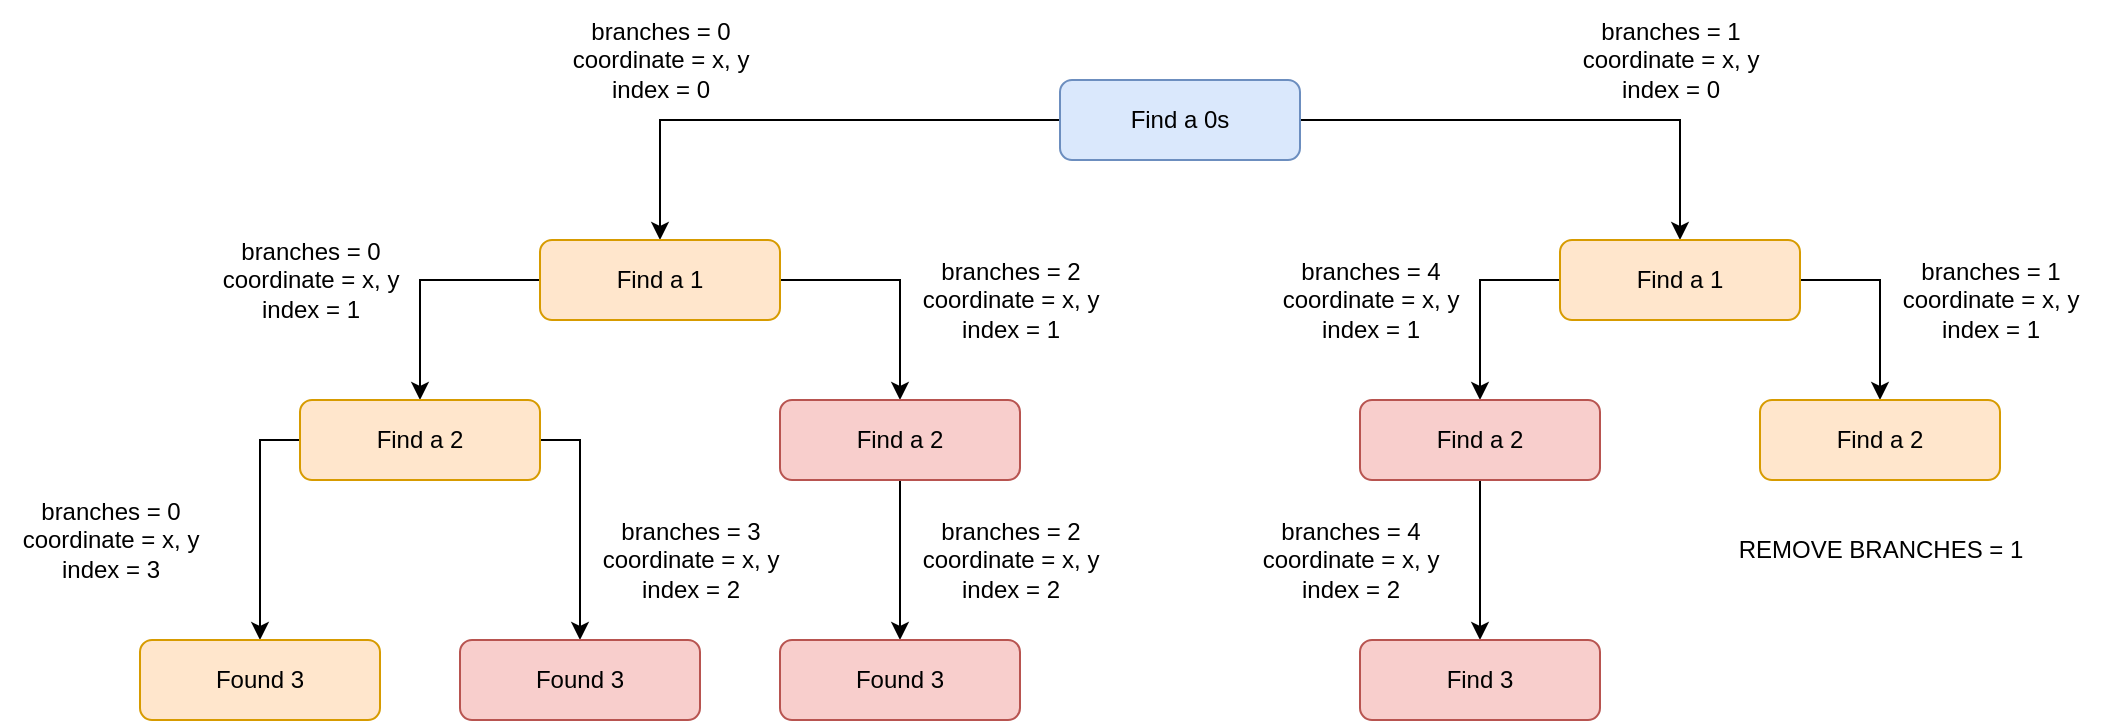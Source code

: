 <mxfile version="24.7.17">
  <diagram name="Page-1" id="pKXaKnD8EQioK-KqYruW">
    <mxGraphModel dx="1434" dy="844" grid="1" gridSize="10" guides="1" tooltips="1" connect="1" arrows="1" fold="1" page="1" pageScale="1" pageWidth="1169" pageHeight="827" math="0" shadow="0">
      <root>
        <mxCell id="0" />
        <mxCell id="1" parent="0" />
        <mxCell id="j78PEXYg0duD83lt7nAl-7" style="edgeStyle=orthogonalEdgeStyle;rounded=0;orthogonalLoop=1;jettySize=auto;html=1;exitX=0;exitY=0.5;exitDx=0;exitDy=0;entryX=0.5;entryY=0;entryDx=0;entryDy=0;" edge="1" parent="1" source="j78PEXYg0duD83lt7nAl-1" target="j78PEXYg0duD83lt7nAl-2">
          <mxGeometry relative="1" as="geometry" />
        </mxCell>
        <mxCell id="j78PEXYg0duD83lt7nAl-8" style="edgeStyle=orthogonalEdgeStyle;rounded=0;orthogonalLoop=1;jettySize=auto;html=1;exitX=1;exitY=0.5;exitDx=0;exitDy=0;entryX=0.5;entryY=0;entryDx=0;entryDy=0;" edge="1" parent="1" source="j78PEXYg0duD83lt7nAl-1" target="j78PEXYg0duD83lt7nAl-4">
          <mxGeometry relative="1" as="geometry" />
        </mxCell>
        <mxCell id="j78PEXYg0duD83lt7nAl-1" value="Find a 0s" style="rounded=1;whiteSpace=wrap;html=1;fillColor=#dae8fc;strokeColor=#6c8ebf;" vertex="1" parent="1">
          <mxGeometry x="540" y="40" width="120" height="40" as="geometry" />
        </mxCell>
        <mxCell id="j78PEXYg0duD83lt7nAl-14" style="edgeStyle=orthogonalEdgeStyle;rounded=0;orthogonalLoop=1;jettySize=auto;html=1;exitX=0;exitY=0.5;exitDx=0;exitDy=0;entryX=0.5;entryY=0;entryDx=0;entryDy=0;" edge="1" parent="1" source="j78PEXYg0duD83lt7nAl-2" target="j78PEXYg0duD83lt7nAl-12">
          <mxGeometry relative="1" as="geometry" />
        </mxCell>
        <mxCell id="j78PEXYg0duD83lt7nAl-15" style="edgeStyle=orthogonalEdgeStyle;rounded=0;orthogonalLoop=1;jettySize=auto;html=1;exitX=1;exitY=0.5;exitDx=0;exitDy=0;entryX=0.5;entryY=0;entryDx=0;entryDy=0;" edge="1" parent="1" source="j78PEXYg0duD83lt7nAl-2" target="j78PEXYg0duD83lt7nAl-13">
          <mxGeometry relative="1" as="geometry" />
        </mxCell>
        <mxCell id="j78PEXYg0duD83lt7nAl-2" value="Find a 1" style="rounded=1;whiteSpace=wrap;html=1;fillColor=#ffe6cc;strokeColor=#d79b00;" vertex="1" parent="1">
          <mxGeometry x="280" y="120" width="120" height="40" as="geometry" />
        </mxCell>
        <mxCell id="j78PEXYg0duD83lt7nAl-19" style="edgeStyle=orthogonalEdgeStyle;rounded=0;orthogonalLoop=1;jettySize=auto;html=1;exitX=0;exitY=0.5;exitDx=0;exitDy=0;entryX=0.5;entryY=0;entryDx=0;entryDy=0;" edge="1" parent="1" source="j78PEXYg0duD83lt7nAl-4" target="j78PEXYg0duD83lt7nAl-17">
          <mxGeometry relative="1" as="geometry" />
        </mxCell>
        <mxCell id="j78PEXYg0duD83lt7nAl-20" style="edgeStyle=orthogonalEdgeStyle;rounded=0;orthogonalLoop=1;jettySize=auto;html=1;exitX=1;exitY=0.5;exitDx=0;exitDy=0;entryX=0.5;entryY=0;entryDx=0;entryDy=0;" edge="1" parent="1" source="j78PEXYg0duD83lt7nAl-4" target="j78PEXYg0duD83lt7nAl-18">
          <mxGeometry relative="1" as="geometry" />
        </mxCell>
        <mxCell id="j78PEXYg0duD83lt7nAl-4" value="Find a 1" style="rounded=1;whiteSpace=wrap;html=1;fillColor=#ffe6cc;strokeColor=#d79b00;" vertex="1" parent="1">
          <mxGeometry x="790" y="120" width="120" height="40" as="geometry" />
        </mxCell>
        <mxCell id="j78PEXYg0duD83lt7nAl-5" value="branches = 1&lt;div&gt;coordinate = x, y&lt;/div&gt;&lt;div&gt;index = 0&lt;/div&gt;" style="text;html=1;align=center;verticalAlign=middle;resizable=0;points=[];autosize=1;strokeColor=none;fillColor=none;" vertex="1" parent="1">
          <mxGeometry x="790" width="110" height="60" as="geometry" />
        </mxCell>
        <mxCell id="j78PEXYg0duD83lt7nAl-33" style="edgeStyle=orthogonalEdgeStyle;rounded=0;orthogonalLoop=1;jettySize=auto;html=1;exitX=0;exitY=0.5;exitDx=0;exitDy=0;entryX=0.5;entryY=0;entryDx=0;entryDy=0;" edge="1" parent="1" source="j78PEXYg0duD83lt7nAl-12" target="j78PEXYg0duD83lt7nAl-23">
          <mxGeometry relative="1" as="geometry" />
        </mxCell>
        <mxCell id="j78PEXYg0duD83lt7nAl-34" style="edgeStyle=orthogonalEdgeStyle;rounded=0;orthogonalLoop=1;jettySize=auto;html=1;exitX=1;exitY=0.5;exitDx=0;exitDy=0;entryX=0.5;entryY=0;entryDx=0;entryDy=0;" edge="1" parent="1" source="j78PEXYg0duD83lt7nAl-12" target="j78PEXYg0duD83lt7nAl-24">
          <mxGeometry relative="1" as="geometry" />
        </mxCell>
        <mxCell id="j78PEXYg0duD83lt7nAl-12" value="Find a 2" style="rounded=1;whiteSpace=wrap;html=1;fillColor=#ffe6cc;strokeColor=#d79b00;" vertex="1" parent="1">
          <mxGeometry x="160" y="200" width="120" height="40" as="geometry" />
        </mxCell>
        <mxCell id="j78PEXYg0duD83lt7nAl-29" style="edgeStyle=orthogonalEdgeStyle;rounded=0;orthogonalLoop=1;jettySize=auto;html=1;exitX=0.5;exitY=1;exitDx=0;exitDy=0;entryX=0.5;entryY=0;entryDx=0;entryDy=0;" edge="1" parent="1" source="j78PEXYg0duD83lt7nAl-13" target="j78PEXYg0duD83lt7nAl-25">
          <mxGeometry relative="1" as="geometry" />
        </mxCell>
        <mxCell id="j78PEXYg0duD83lt7nAl-13" value="Find a 2" style="rounded=1;whiteSpace=wrap;html=1;fillColor=#f8cecc;strokeColor=#b85450;" vertex="1" parent="1">
          <mxGeometry x="400" y="200" width="120" height="40" as="geometry" />
        </mxCell>
        <mxCell id="j78PEXYg0duD83lt7nAl-28" style="edgeStyle=orthogonalEdgeStyle;rounded=0;orthogonalLoop=1;jettySize=auto;html=1;exitX=0.5;exitY=1;exitDx=0;exitDy=0;entryX=0.5;entryY=0;entryDx=0;entryDy=0;" edge="1" parent="1" source="j78PEXYg0duD83lt7nAl-17" target="j78PEXYg0duD83lt7nAl-26">
          <mxGeometry relative="1" as="geometry" />
        </mxCell>
        <mxCell id="j78PEXYg0duD83lt7nAl-17" value="Find a 2" style="rounded=1;whiteSpace=wrap;html=1;fillColor=#f8cecc;strokeColor=#b85450;" vertex="1" parent="1">
          <mxGeometry x="690" y="200" width="120" height="40" as="geometry" />
        </mxCell>
        <mxCell id="j78PEXYg0duD83lt7nAl-18" value="Find a 2" style="rounded=1;whiteSpace=wrap;html=1;fillColor=#ffe6cc;strokeColor=#d79b00;" vertex="1" parent="1">
          <mxGeometry x="890" y="200" width="120" height="40" as="geometry" />
        </mxCell>
        <mxCell id="j78PEXYg0duD83lt7nAl-23" value="Found 3" style="rounded=1;whiteSpace=wrap;html=1;fillColor=#ffe6cc;strokeColor=#d79b00;" vertex="1" parent="1">
          <mxGeometry x="80" y="320" width="120" height="40" as="geometry" />
        </mxCell>
        <mxCell id="j78PEXYg0duD83lt7nAl-24" value="Found 3" style="rounded=1;whiteSpace=wrap;html=1;fillColor=#f8cecc;strokeColor=#b85450;" vertex="1" parent="1">
          <mxGeometry x="240" y="320" width="120" height="40" as="geometry" />
        </mxCell>
        <mxCell id="j78PEXYg0duD83lt7nAl-25" value="Found 3" style="rounded=1;whiteSpace=wrap;html=1;fillColor=#f8cecc;strokeColor=#b85450;" vertex="1" parent="1">
          <mxGeometry x="400" y="320" width="120" height="40" as="geometry" />
        </mxCell>
        <mxCell id="j78PEXYg0duD83lt7nAl-26" value="Find 3" style="rounded=1;whiteSpace=wrap;html=1;fillColor=#f8cecc;strokeColor=#b85450;" vertex="1" parent="1">
          <mxGeometry x="690" y="320" width="120" height="40" as="geometry" />
        </mxCell>
        <mxCell id="j78PEXYg0duD83lt7nAl-31" value="branches = 1&lt;div&gt;coordinate = x, y&lt;/div&gt;&lt;div&gt;index = 1&lt;/div&gt;" style="text;html=1;align=center;verticalAlign=middle;resizable=0;points=[];autosize=1;strokeColor=none;fillColor=none;" vertex="1" parent="1">
          <mxGeometry x="950" y="120" width="110" height="60" as="geometry" />
        </mxCell>
        <mxCell id="j78PEXYg0duD83lt7nAl-32" value="branches = 0&lt;div&gt;coordinate = x, y&lt;/div&gt;&lt;div&gt;index = 0&lt;/div&gt;" style="text;html=1;align=center;verticalAlign=middle;resizable=0;points=[];autosize=1;strokeColor=none;fillColor=none;" vertex="1" parent="1">
          <mxGeometry x="285" width="110" height="60" as="geometry" />
        </mxCell>
        <mxCell id="j78PEXYg0duD83lt7nAl-35" value="branches = 2&lt;div&gt;coordinate = x, y&lt;/div&gt;&lt;div&gt;index = 1&lt;/div&gt;" style="text;html=1;align=center;verticalAlign=middle;resizable=0;points=[];autosize=1;strokeColor=none;fillColor=none;" vertex="1" parent="1">
          <mxGeometry x="460" y="120" width="110" height="60" as="geometry" />
        </mxCell>
        <mxCell id="j78PEXYg0duD83lt7nAl-36" value="branches = 0&lt;div&gt;coordinate = x, y&lt;/div&gt;&lt;div&gt;index = 1&lt;/div&gt;" style="text;html=1;align=center;verticalAlign=middle;resizable=0;points=[];autosize=1;strokeColor=none;fillColor=none;" vertex="1" parent="1">
          <mxGeometry x="110" y="110" width="110" height="60" as="geometry" />
        </mxCell>
        <mxCell id="j78PEXYg0duD83lt7nAl-37" value="branches = 0&lt;div&gt;coordinate = x, y&lt;/div&gt;&lt;div&gt;index = 3&lt;/div&gt;" style="text;html=1;align=center;verticalAlign=middle;resizable=0;points=[];autosize=1;strokeColor=none;fillColor=none;" vertex="1" parent="1">
          <mxGeometry x="10" y="240" width="110" height="60" as="geometry" />
        </mxCell>
        <mxCell id="j78PEXYg0duD83lt7nAl-38" value="REMOVE BRANCHES = 1" style="text;html=1;align=center;verticalAlign=middle;resizable=0;points=[];autosize=1;strokeColor=none;fillColor=none;" vertex="1" parent="1">
          <mxGeometry x="865" y="260" width="170" height="30" as="geometry" />
        </mxCell>
        <mxCell id="j78PEXYg0duD83lt7nAl-39" value="branches = 3&lt;div&gt;coordinate = x, y&lt;/div&gt;&lt;div&gt;index = 2&lt;/div&gt;" style="text;html=1;align=center;verticalAlign=middle;resizable=0;points=[];autosize=1;strokeColor=none;fillColor=none;" vertex="1" parent="1">
          <mxGeometry x="300" y="250" width="110" height="60" as="geometry" />
        </mxCell>
        <mxCell id="j78PEXYg0duD83lt7nAl-40" value="branches = 2&lt;div&gt;coordinate = x, y&lt;/div&gt;&lt;div&gt;index = 2&lt;/div&gt;" style="text;html=1;align=center;verticalAlign=middle;resizable=0;points=[];autosize=1;strokeColor=none;fillColor=none;" vertex="1" parent="1">
          <mxGeometry x="460" y="250" width="110" height="60" as="geometry" />
        </mxCell>
        <mxCell id="j78PEXYg0duD83lt7nAl-41" value="branches = 4&lt;div&gt;coordinate = x, y&lt;/div&gt;&lt;div&gt;index = 1&lt;/div&gt;" style="text;html=1;align=center;verticalAlign=middle;resizable=0;points=[];autosize=1;strokeColor=none;fillColor=none;" vertex="1" parent="1">
          <mxGeometry x="640" y="120" width="110" height="60" as="geometry" />
        </mxCell>
        <mxCell id="j78PEXYg0duD83lt7nAl-42" value="branches = 4&lt;div&gt;coordinate = x, y&lt;/div&gt;&lt;div&gt;index = 2&lt;/div&gt;" style="text;html=1;align=center;verticalAlign=middle;resizable=0;points=[];autosize=1;strokeColor=none;fillColor=none;" vertex="1" parent="1">
          <mxGeometry x="630" y="250" width="110" height="60" as="geometry" />
        </mxCell>
      </root>
    </mxGraphModel>
  </diagram>
</mxfile>

